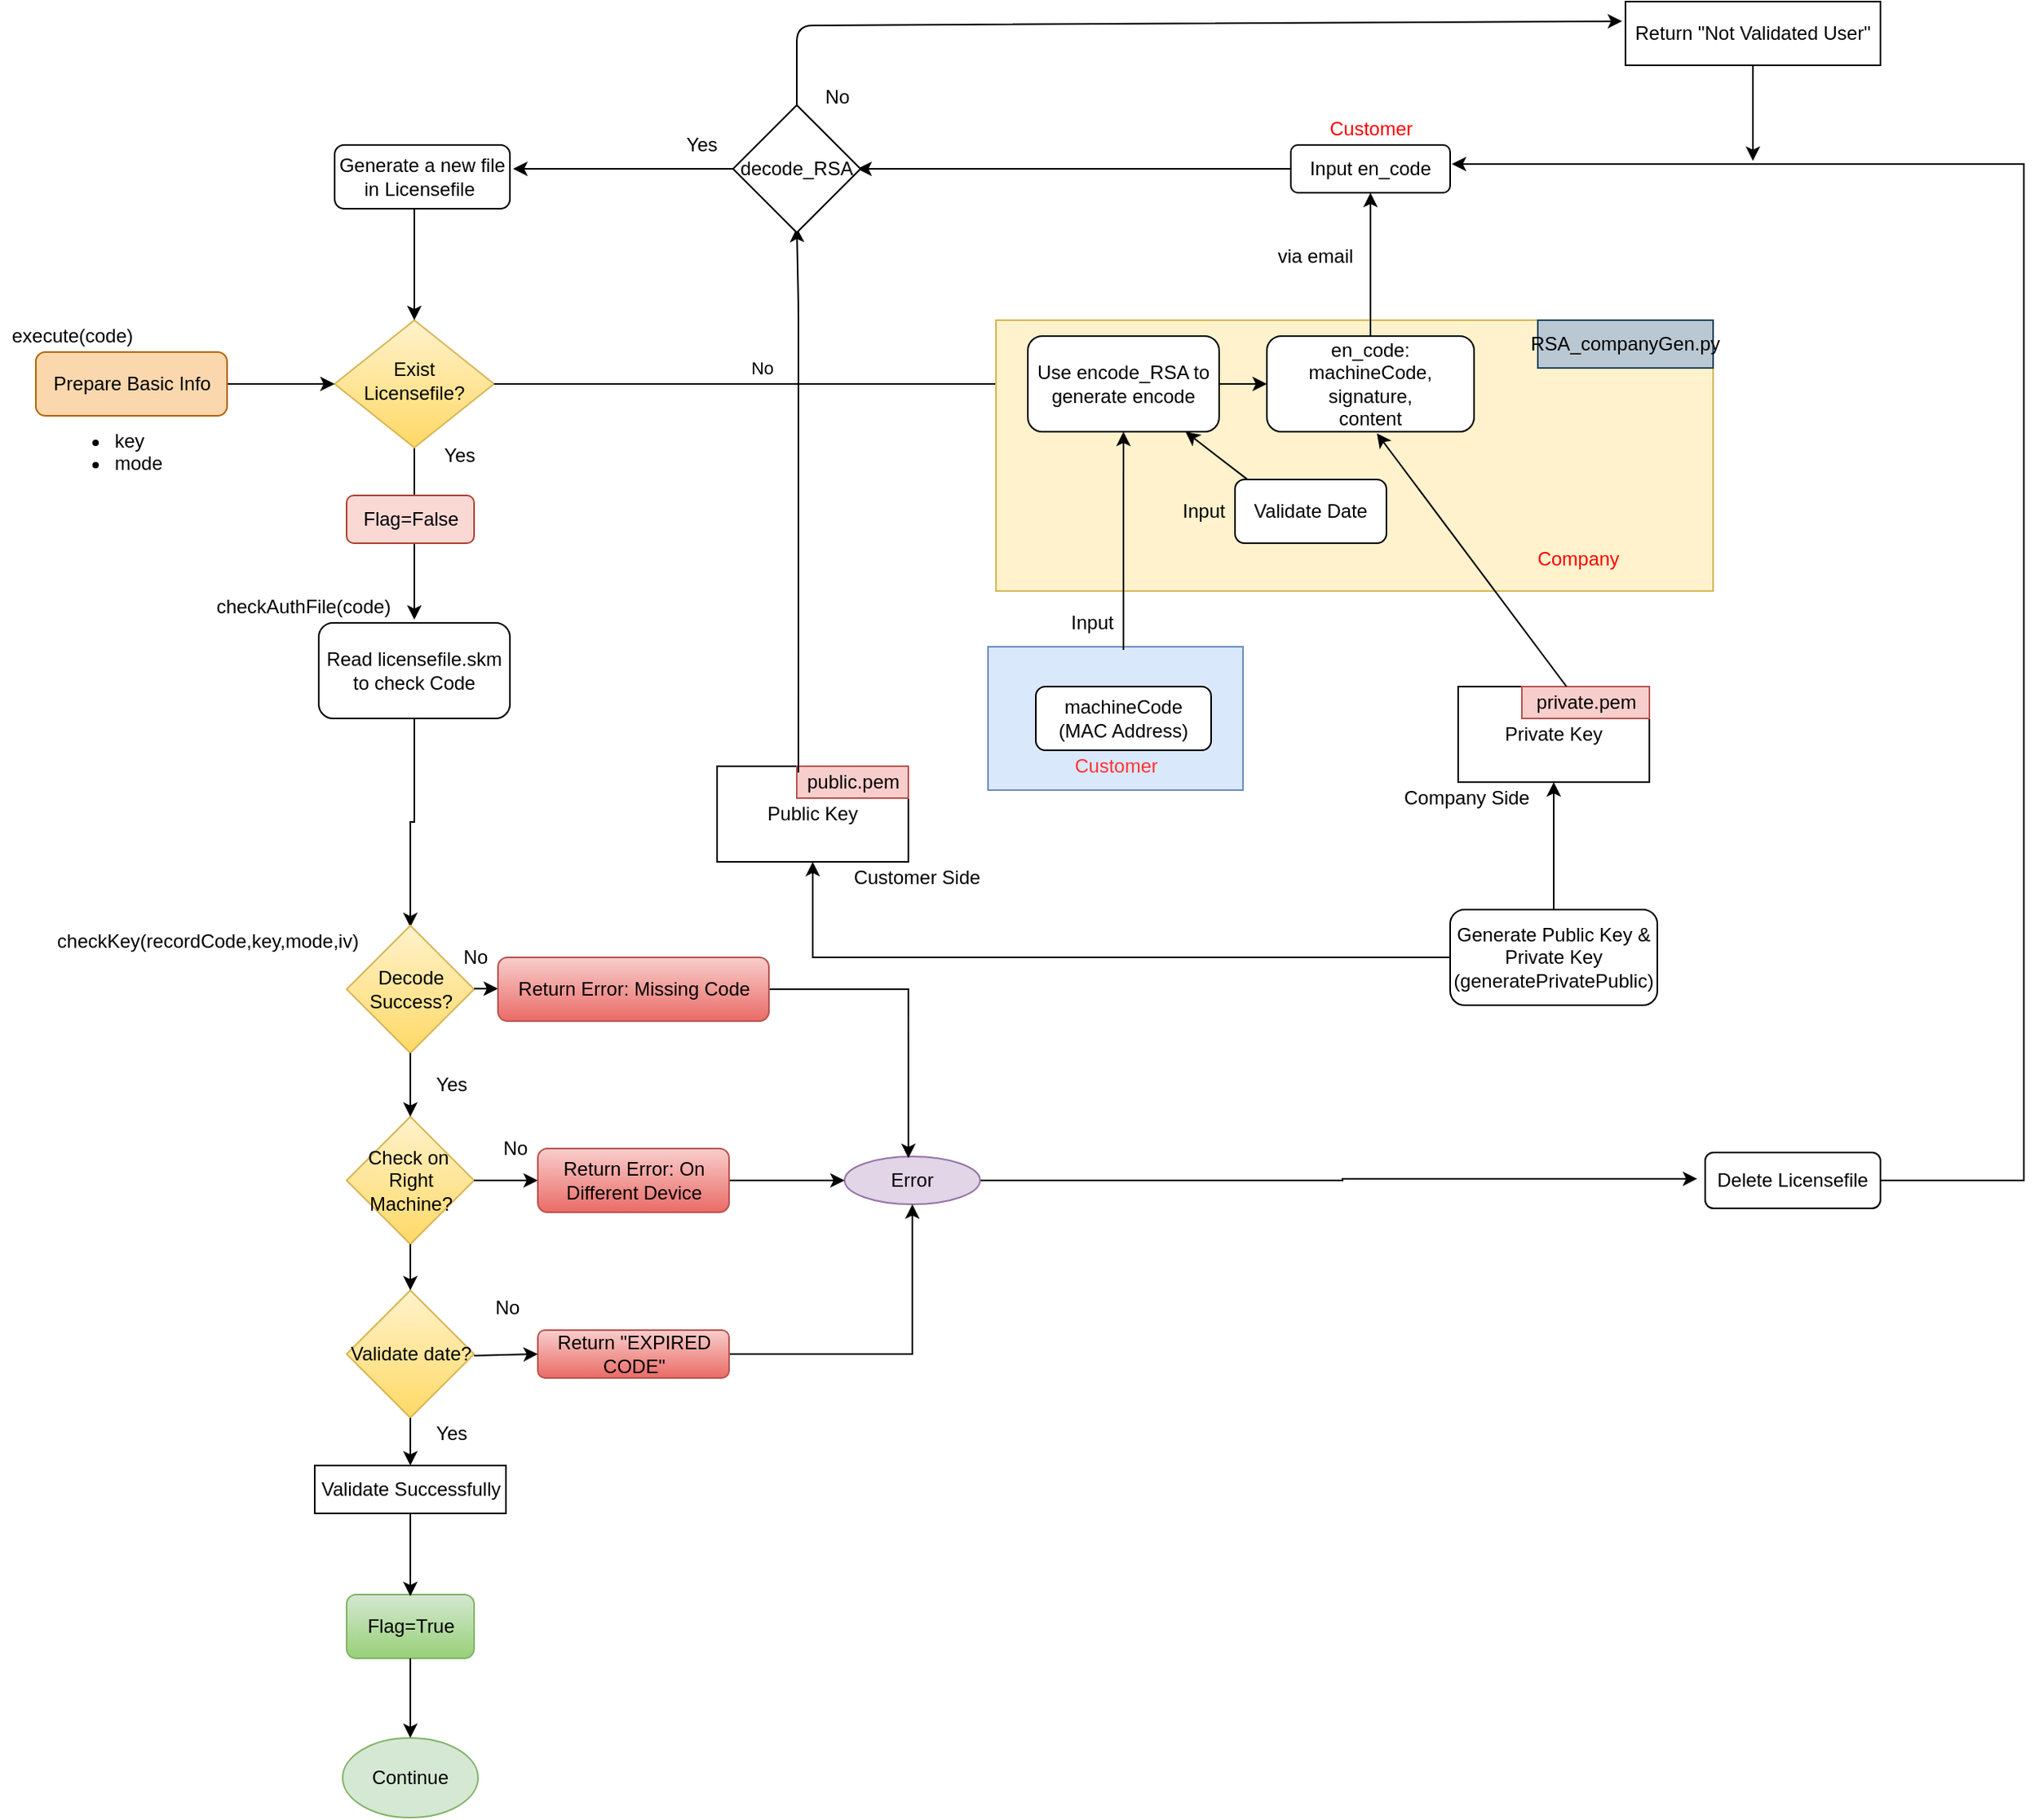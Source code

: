 <mxfile version="14.5.10" type="github">
  <diagram id="C5RBs43oDa-KdzZeNtuy" name="Page-1">
    <mxGraphModel dx="1937" dy="2451" grid="1" gridSize="10" guides="1" tooltips="1" connect="0" arrows="1" fold="1" page="1" pageScale="1" pageWidth="827" pageHeight="1169" math="0" shadow="0">
      <root>
        <mxCell id="WIyWlLk6GJQsqaUBKTNV-0" />
        <mxCell id="WIyWlLk6GJQsqaUBKTNV-1" parent="WIyWlLk6GJQsqaUBKTNV-0" />
        <mxCell id="STw9jKMT_5khMZ_rL5fU-28" style="edgeStyle=orthogonalEdgeStyle;rounded=0;orthogonalLoop=1;jettySize=auto;html=1;fontColor=#000000;entryX=0.5;entryY=-0.033;entryDx=0;entryDy=0;entryPerimeter=0;" parent="WIyWlLk6GJQsqaUBKTNV-1" source="WIyWlLk6GJQsqaUBKTNV-6" target="jjlgMuqm8_raB_bd8EMO-87" edge="1">
          <mxGeometry relative="1" as="geometry">
            <mxPoint x="220" y="390" as="targetPoint" />
          </mxGeometry>
        </mxCell>
        <mxCell id="WIyWlLk6GJQsqaUBKTNV-6" value="Exist Licensefile?" style="rhombus;whiteSpace=wrap;html=1;shadow=0;fontFamily=Helvetica;fontSize=12;align=center;strokeWidth=1;spacing=6;spacingTop=-4;gradientColor=#ffd966;fillColor=#fff2cc;strokeColor=#d6b656;" parent="WIyWlLk6GJQsqaUBKTNV-1" vertex="1">
          <mxGeometry x="170" y="60" width="100" height="80" as="geometry" />
        </mxCell>
        <mxCell id="STw9jKMT_5khMZ_rL5fU-60" value="" style="edgeStyle=orthogonalEdgeStyle;rounded=0;orthogonalLoop=1;jettySize=auto;html=1;fontColor=#000000;" parent="WIyWlLk6GJQsqaUBKTNV-1" source="jjlgMuqm8_raB_bd8EMO-1" target="WIyWlLk6GJQsqaUBKTNV-6" edge="1">
          <mxGeometry relative="1" as="geometry" />
        </mxCell>
        <mxCell id="jjlgMuqm8_raB_bd8EMO-1" value="Prepare Basic Info" style="rounded=1;whiteSpace=wrap;html=1;fillColor=#fad7ac;strokeColor=#b46504;" parent="WIyWlLk6GJQsqaUBKTNV-1" vertex="1">
          <mxGeometry x="-17.5" y="80" width="120" height="40" as="geometry" />
        </mxCell>
        <mxCell id="jjlgMuqm8_raB_bd8EMO-12" style="edgeStyle=orthogonalEdgeStyle;rounded=0;orthogonalLoop=1;jettySize=auto;html=1;" parent="WIyWlLk6GJQsqaUBKTNV-1" source="jjlgMuqm8_raB_bd8EMO-5" target="WIyWlLk6GJQsqaUBKTNV-6" edge="1">
          <mxGeometry relative="1" as="geometry">
            <Array as="points">
              <mxPoint x="220" y="30" />
            </Array>
          </mxGeometry>
        </mxCell>
        <mxCell id="jjlgMuqm8_raB_bd8EMO-8" value="&lt;div&gt;&lt;br&gt;&lt;/div&gt;&lt;ul&gt;&lt;li&gt;key&lt;/li&gt;&lt;li&gt;mode&lt;/li&gt;&lt;/ul&gt;" style="text;strokeColor=none;fillColor=none;html=1;whiteSpace=wrap;verticalAlign=middle;overflow=hidden;" parent="WIyWlLk6GJQsqaUBKTNV-1" vertex="1">
          <mxGeometry x="-10" y="100" width="102.5" height="70" as="geometry" />
        </mxCell>
        <mxCell id="jjlgMuqm8_raB_bd8EMO-67" style="edgeStyle=orthogonalEdgeStyle;rounded=0;orthogonalLoop=1;jettySize=auto;html=1;exitX=0.5;exitY=1;exitDx=0;exitDy=0;" parent="WIyWlLk6GJQsqaUBKTNV-1" source="jjlgMuqm8_raB_bd8EMO-1" target="jjlgMuqm8_raB_bd8EMO-1" edge="1">
          <mxGeometry relative="1" as="geometry" />
        </mxCell>
        <mxCell id="jjlgMuqm8_raB_bd8EMO-86" value="checkAuthFile(code)" style="text;html=1;align=center;verticalAlign=middle;resizable=0;points=[];autosize=1;" parent="WIyWlLk6GJQsqaUBKTNV-1" vertex="1">
          <mxGeometry x="90" y="230" width="120" height="20" as="geometry" />
        </mxCell>
        <mxCell id="STw9jKMT_5khMZ_rL5fU-31" style="edgeStyle=orthogonalEdgeStyle;rounded=0;orthogonalLoop=1;jettySize=auto;html=1;fontColor=#000000;entryX=0.5;entryY=0.013;entryDx=0;entryDy=0;entryPerimeter=0;" parent="WIyWlLk6GJQsqaUBKTNV-1" source="jjlgMuqm8_raB_bd8EMO-87" target="jjlgMuqm8_raB_bd8EMO-42" edge="1">
          <mxGeometry relative="1" as="geometry">
            <mxPoint x="220" y="630" as="targetPoint" />
          </mxGeometry>
        </mxCell>
        <mxCell id="jjlgMuqm8_raB_bd8EMO-87" value="Read licensefile.skm to check Code" style="rounded=1;whiteSpace=wrap;html=1;" parent="WIyWlLk6GJQsqaUBKTNV-1" vertex="1">
          <mxGeometry x="160" y="250" width="120" height="60" as="geometry" />
        </mxCell>
        <mxCell id="jjlgMuqm8_raB_bd8EMO-5" value="Generate a new file in Licensefile&amp;nbsp;" style="rounded=1;whiteSpace=wrap;html=1;" parent="WIyWlLk6GJQsqaUBKTNV-1" vertex="1">
          <mxGeometry x="170" y="-50" width="110" height="40" as="geometry" />
        </mxCell>
        <mxCell id="STw9jKMT_5khMZ_rL5fU-40" value="Flag=False" style="rounded=1;whiteSpace=wrap;html=1;fillColor=#fad9d5;strokeColor=#ae4132;" parent="WIyWlLk6GJQsqaUBKTNV-1" vertex="1">
          <mxGeometry x="177.5" y="170" width="80" height="30" as="geometry" />
        </mxCell>
        <mxCell id="STw9jKMT_5khMZ_rL5fU-41" value="Yes" style="text;html=1;align=center;verticalAlign=middle;resizable=0;points=[];autosize=1;fontColor=#000000;" parent="WIyWlLk6GJQsqaUBKTNV-1" vertex="1">
          <mxGeometry x="227.5" y="135" width="40" height="20" as="geometry" />
        </mxCell>
        <mxCell id="jjlgMuqm8_raB_bd8EMO-42" value="Decode&lt;br&gt;Success?" style="rhombus;whiteSpace=wrap;html=1;gradientColor=#ffd966;fillColor=#fff2cc;strokeColor=#d6b656;" parent="WIyWlLk6GJQsqaUBKTNV-1" vertex="1">
          <mxGeometry x="177.5" y="440" width="80" height="80" as="geometry" />
        </mxCell>
        <mxCell id="jjlgMuqm8_raB_bd8EMO-43" value="Validate date?" style="rhombus;whiteSpace=wrap;html=1;gradientColor=#ffd966;fillColor=#fff2cc;strokeColor=#d6b656;" parent="WIyWlLk6GJQsqaUBKTNV-1" vertex="1">
          <mxGeometry x="177.5" y="669" width="80" height="80" as="geometry" />
        </mxCell>
        <mxCell id="jjlgMuqm8_raB_bd8EMO-46" value="Validate Successfully" style="whiteSpace=wrap;html=1;" parent="WIyWlLk6GJQsqaUBKTNV-1" vertex="1">
          <mxGeometry x="157.5" y="779" width="120" height="30" as="geometry" />
        </mxCell>
        <mxCell id="jjlgMuqm8_raB_bd8EMO-50" value="Yes" style="text;html=1;align=center;verticalAlign=middle;resizable=0;points=[];autosize=1;" parent="WIyWlLk6GJQsqaUBKTNV-1" vertex="1">
          <mxGeometry x="222.5" y="530" width="40" height="20" as="geometry" />
        </mxCell>
        <mxCell id="jjlgMuqm8_raB_bd8EMO-52" value="Yes" style="text;html=1;align=center;verticalAlign=middle;resizable=0;points=[];autosize=1;" parent="WIyWlLk6GJQsqaUBKTNV-1" vertex="1">
          <mxGeometry x="222.5" y="749" width="40" height="20" as="geometry" />
        </mxCell>
        <mxCell id="STw9jKMT_5khMZ_rL5fU-67" style="edgeStyle=orthogonalEdgeStyle;rounded=0;orthogonalLoop=1;jettySize=auto;html=1;entryX=-0.045;entryY=0.471;entryDx=0;entryDy=0;entryPerimeter=0;fontColor=#000000;" parent="WIyWlLk6GJQsqaUBKTNV-1" source="jjlgMuqm8_raB_bd8EMO-53" target="STw9jKMT_5khMZ_rL5fU-65" edge="1">
          <mxGeometry relative="1" as="geometry" />
        </mxCell>
        <mxCell id="jjlgMuqm8_raB_bd8EMO-53" value="Error" style="ellipse;whiteSpace=wrap;html=1;fillColor=#e1d5e7;strokeColor=#9673a6;" parent="WIyWlLk6GJQsqaUBKTNV-1" vertex="1">
          <mxGeometry x="490" y="585" width="85" height="30" as="geometry" />
        </mxCell>
        <mxCell id="jjlgMuqm8_raB_bd8EMO-62" value="No" style="text;html=1;align=center;verticalAlign=middle;resizable=0;points=[];autosize=1;" parent="WIyWlLk6GJQsqaUBKTNV-1" vertex="1">
          <mxGeometry x="242.5" y="450" width="30" height="20" as="geometry" />
        </mxCell>
        <mxCell id="jjlgMuqm8_raB_bd8EMO-73" value="Check on&amp;nbsp; Right Machine?" style="rhombus;whiteSpace=wrap;html=1;gradientColor=#ffd966;fillColor=#fff2cc;strokeColor=#d6b656;" parent="WIyWlLk6GJQsqaUBKTNV-1" vertex="1">
          <mxGeometry x="177.5" y="560" width="80" height="80" as="geometry" />
        </mxCell>
        <mxCell id="jjlgMuqm8_raB_bd8EMO-75" value="" style="endArrow=classic;html=1;exitX=1;exitY=0.5;exitDx=0;exitDy=0;" parent="WIyWlLk6GJQsqaUBKTNV-1" source="jjlgMuqm8_raB_bd8EMO-73" edge="1">
          <mxGeometry x="-10" y="440" width="50" height="50" as="geometry">
            <mxPoint x="263.5" y="600" as="sourcePoint" />
            <mxPoint x="297.5" y="600" as="targetPoint" />
          </mxGeometry>
        </mxCell>
        <mxCell id="jjlgMuqm8_raB_bd8EMO-76" value="No" style="text;html=1;align=center;verticalAlign=middle;resizable=0;points=[];autosize=1;" parent="WIyWlLk6GJQsqaUBKTNV-1" vertex="1">
          <mxGeometry x="267.5" y="570" width="30" height="20" as="geometry" />
        </mxCell>
        <mxCell id="STw9jKMT_5khMZ_rL5fU-55" value="" style="edgeStyle=orthogonalEdgeStyle;rounded=0;orthogonalLoop=1;jettySize=auto;html=1;fontColor=#000000;" parent="WIyWlLk6GJQsqaUBKTNV-1" source="jjlgMuqm8_raB_bd8EMO-83" target="jjlgMuqm8_raB_bd8EMO-53" edge="1">
          <mxGeometry relative="1" as="geometry" />
        </mxCell>
        <mxCell id="jjlgMuqm8_raB_bd8EMO-83" value="Return Error: On Different Device" style="rounded=1;whiteSpace=wrap;html=1;gradientColor=#ea6b66;fillColor=#f8cecc;strokeColor=#b85450;" parent="WIyWlLk6GJQsqaUBKTNV-1" vertex="1">
          <mxGeometry x="297.5" y="580" width="120" height="40" as="geometry" />
        </mxCell>
        <mxCell id="jjlgMuqm8_raB_bd8EMO-92" value="checkKey(recordCode,key,mode,iv)" style="text;html=1;align=center;verticalAlign=middle;resizable=0;points=[];autosize=1;" parent="WIyWlLk6GJQsqaUBKTNV-1" vertex="1">
          <mxGeometry x="-10" y="440" width="200" height="20" as="geometry" />
        </mxCell>
        <mxCell id="STw9jKMT_5khMZ_rL5fU-53" style="edgeStyle=orthogonalEdgeStyle;rounded=0;orthogonalLoop=1;jettySize=auto;html=1;fontColor=#000000;" parent="WIyWlLk6GJQsqaUBKTNV-1" source="jjlgMuqm8_raB_bd8EMO-95" target="jjlgMuqm8_raB_bd8EMO-53" edge="1">
          <mxGeometry relative="1" as="geometry" />
        </mxCell>
        <mxCell id="jjlgMuqm8_raB_bd8EMO-95" value="Return &quot;EXPIRED CODE&quot;" style="rounded=1;whiteSpace=wrap;html=1;gradientColor=#ea6b66;fillColor=#f8cecc;strokeColor=#b85450;" parent="WIyWlLk6GJQsqaUBKTNV-1" vertex="1">
          <mxGeometry x="297.5" y="694" width="120" height="30" as="geometry" />
        </mxCell>
        <mxCell id="jjlgMuqm8_raB_bd8EMO-96" value="" style="endArrow=classic;html=1;entryX=0.5;entryY=0;entryDx=0;entryDy=0;" parent="WIyWlLk6GJQsqaUBKTNV-1" target="jjlgMuqm8_raB_bd8EMO-46" edge="1">
          <mxGeometry x="-10" y="440" width="50" height="50" as="geometry">
            <mxPoint x="217.5" y="749" as="sourcePoint" />
            <mxPoint x="267.5" y="699" as="targetPoint" />
          </mxGeometry>
        </mxCell>
        <mxCell id="jjlgMuqm8_raB_bd8EMO-97" value="" style="endArrow=classic;html=1;entryX=0;entryY=0.5;entryDx=0;entryDy=0;" parent="WIyWlLk6GJQsqaUBKTNV-1" target="jjlgMuqm8_raB_bd8EMO-95" edge="1">
          <mxGeometry x="-10" y="440" width="50" height="50" as="geometry">
            <mxPoint x="257.5" y="710" as="sourcePoint" />
            <mxPoint x="307.5" y="660" as="targetPoint" />
          </mxGeometry>
        </mxCell>
        <mxCell id="jjlgMuqm8_raB_bd8EMO-98" value="" style="endArrow=classic;html=1;entryX=0.5;entryY=0;entryDx=0;entryDy=0;" parent="WIyWlLk6GJQsqaUBKTNV-1" target="jjlgMuqm8_raB_bd8EMO-73" edge="1">
          <mxGeometry x="-10" y="440" width="50" height="50" as="geometry">
            <mxPoint x="217.5" y="520" as="sourcePoint" />
            <mxPoint x="267.5" y="470" as="targetPoint" />
          </mxGeometry>
        </mxCell>
        <mxCell id="jjlgMuqm8_raB_bd8EMO-99" value="" style="endArrow=classic;html=1;entryX=0.5;entryY=0;entryDx=0;entryDy=0;" parent="WIyWlLk6GJQsqaUBKTNV-1" target="jjlgMuqm8_raB_bd8EMO-43" edge="1">
          <mxGeometry x="-10" y="440" width="50" height="50" as="geometry">
            <mxPoint x="217.5" y="640" as="sourcePoint" />
            <mxPoint x="267.5" y="590" as="targetPoint" />
          </mxGeometry>
        </mxCell>
        <mxCell id="STw9jKMT_5khMZ_rL5fU-34" value="" style="endArrow=classic;html=1;" parent="WIyWlLk6GJQsqaUBKTNV-1" target="STw9jKMT_5khMZ_rL5fU-33" edge="1">
          <mxGeometry x="-10" y="440" width="50" height="50" as="geometry">
            <mxPoint x="257.5" y="479.58" as="sourcePoint" />
            <mxPoint x="477.5" y="480" as="targetPoint" />
            <Array as="points" />
          </mxGeometry>
        </mxCell>
        <mxCell id="STw9jKMT_5khMZ_rL5fU-56" style="edgeStyle=orthogonalEdgeStyle;rounded=0;orthogonalLoop=1;jettySize=auto;html=1;fontColor=#000000;entryX=0.471;entryY=0.033;entryDx=0;entryDy=0;entryPerimeter=0;" parent="WIyWlLk6GJQsqaUBKTNV-1" source="STw9jKMT_5khMZ_rL5fU-33" target="jjlgMuqm8_raB_bd8EMO-53" edge="1">
          <mxGeometry relative="1" as="geometry">
            <mxPoint x="530" y="580" as="targetPoint" />
          </mxGeometry>
        </mxCell>
        <mxCell id="STw9jKMT_5khMZ_rL5fU-33" value="Return Error: Missing Code" style="rounded=1;whiteSpace=wrap;html=1;gradientColor=#ea6b66;fillColor=#f8cecc;strokeColor=#b85450;" parent="WIyWlLk6GJQsqaUBKTNV-1" vertex="1">
          <mxGeometry x="272.5" y="460" width="170" height="40" as="geometry" />
        </mxCell>
        <mxCell id="STw9jKMT_5khMZ_rL5fU-35" value="Flag=True" style="rounded=1;whiteSpace=wrap;html=1;fillColor=#d5e8d4;strokeColor=#82b366;gradientColor=#97d077;" parent="WIyWlLk6GJQsqaUBKTNV-1" vertex="1">
          <mxGeometry x="177.5" y="860" width="80" height="40" as="geometry" />
        </mxCell>
        <mxCell id="STw9jKMT_5khMZ_rL5fU-36" style="edgeStyle=orthogonalEdgeStyle;rounded=0;orthogonalLoop=1;jettySize=auto;html=1;entryX=0.5;entryY=0.025;entryDx=0;entryDy=0;entryPerimeter=0;fontColor=#000000;" parent="WIyWlLk6GJQsqaUBKTNV-1" source="jjlgMuqm8_raB_bd8EMO-46" target="STw9jKMT_5khMZ_rL5fU-35" edge="1">
          <mxGeometry x="-10" y="440" as="geometry" />
        </mxCell>
        <mxCell id="STw9jKMT_5khMZ_rL5fU-37" value="Continue" style="ellipse;whiteSpace=wrap;html=1;fillColor=#d5e8d4;strokeColor=#82b366;" parent="WIyWlLk6GJQsqaUBKTNV-1" vertex="1">
          <mxGeometry x="175" y="950" width="85" height="50" as="geometry" />
        </mxCell>
        <mxCell id="STw9jKMT_5khMZ_rL5fU-38" value="" style="edgeStyle=orthogonalEdgeStyle;rounded=0;orthogonalLoop=1;jettySize=auto;html=1;fontColor=#000000;" parent="WIyWlLk6GJQsqaUBKTNV-1" source="STw9jKMT_5khMZ_rL5fU-35" target="STw9jKMT_5khMZ_rL5fU-37" edge="1">
          <mxGeometry x="-10" y="440" as="geometry" />
        </mxCell>
        <mxCell id="STw9jKMT_5khMZ_rL5fU-46" value="No" style="text;html=1;align=center;verticalAlign=middle;resizable=0;points=[];autosize=1;fontColor=#000000;" parent="WIyWlLk6GJQsqaUBKTNV-1" vertex="1">
          <mxGeometry x="262.5" y="670" width="30" height="20" as="geometry" />
        </mxCell>
        <mxCell id="WIyWlLk6GJQsqaUBKTNV-5" value="No" style="edgeStyle=orthogonalEdgeStyle;rounded=0;html=1;jettySize=auto;orthogonalLoop=1;fontSize=11;endArrow=block;endFill=0;endSize=8;strokeWidth=1;shadow=0;labelBackgroundColor=none;entryX=0;entryY=0.5;entryDx=0;entryDy=0;" parent="WIyWlLk6GJQsqaUBKTNV-1" source="WIyWlLk6GJQsqaUBKTNV-6" target="jjlgMuqm8_raB_bd8EMO-65" edge="1">
          <mxGeometry y="10" relative="1" as="geometry">
            <mxPoint as="offset" />
          </mxGeometry>
        </mxCell>
        <mxCell id="STw9jKMT_5khMZ_rL5fU-61" value="execute(code)" style="text;html=1;align=center;verticalAlign=middle;resizable=0;points=[];autosize=1;fontColor=#000000;" parent="WIyWlLk6GJQsqaUBKTNV-1" vertex="1">
          <mxGeometry x="-40" y="60" width="90" height="20" as="geometry" />
        </mxCell>
        <mxCell id="STw9jKMT_5khMZ_rL5fU-70" style="edgeStyle=orthogonalEdgeStyle;rounded=0;orthogonalLoop=1;jettySize=auto;html=1;fontColor=#000000;entryX=1.01;entryY=0.4;entryDx=0;entryDy=0;entryPerimeter=0;" parent="WIyWlLk6GJQsqaUBKTNV-1" source="STw9jKMT_5khMZ_rL5fU-65" target="STw9jKMT_5khMZ_rL5fU-24" edge="1">
          <mxGeometry relative="1" as="geometry">
            <mxPoint x="1180" y="-40" as="targetPoint" />
            <Array as="points">
              <mxPoint x="1230" y="600" />
              <mxPoint x="1230" y="-38" />
            </Array>
          </mxGeometry>
        </mxCell>
        <mxCell id="STw9jKMT_5khMZ_rL5fU-65" value="Delete Licensefile" style="rounded=1;whiteSpace=wrap;html=1;fontColor=#000000;" parent="WIyWlLk6GJQsqaUBKTNV-1" vertex="1">
          <mxGeometry x="1030" y="582.5" width="110" height="35" as="geometry" />
        </mxCell>
        <mxCell id="ERBjBlVbAM5QougyJqBy-4" value="" style="edgeStyle=orthogonalEdgeStyle;rounded=0;orthogonalLoop=1;jettySize=auto;html=1;" edge="1" parent="WIyWlLk6GJQsqaUBKTNV-1" source="ERBjBlVbAM5QougyJqBy-0" target="ERBjBlVbAM5QougyJqBy-2">
          <mxGeometry relative="1" as="geometry" />
        </mxCell>
        <mxCell id="ERBjBlVbAM5QougyJqBy-5" value="" style="edgeStyle=orthogonalEdgeStyle;rounded=0;orthogonalLoop=1;jettySize=auto;html=1;" edge="1" parent="WIyWlLk6GJQsqaUBKTNV-1" source="ERBjBlVbAM5QougyJqBy-0" target="ERBjBlVbAM5QougyJqBy-3">
          <mxGeometry relative="1" as="geometry" />
        </mxCell>
        <mxCell id="ERBjBlVbAM5QougyJqBy-0" value="Generate Public Key &amp;amp; Private Key&lt;br&gt;(generatePrivatePublic)" style="rounded=1;whiteSpace=wrap;html=1;" vertex="1" parent="WIyWlLk6GJQsqaUBKTNV-1">
          <mxGeometry x="870" y="430" width="130" height="60" as="geometry" />
        </mxCell>
        <mxCell id="ERBjBlVbAM5QougyJqBy-19" style="edgeStyle=orthogonalEdgeStyle;rounded=0;orthogonalLoop=1;jettySize=auto;html=1;entryX=0.975;entryY=0.5;entryDx=0;entryDy=0;entryPerimeter=0;" edge="1" parent="WIyWlLk6GJQsqaUBKTNV-1" source="STw9jKMT_5khMZ_rL5fU-24" target="ERBjBlVbAM5QougyJqBy-18">
          <mxGeometry relative="1" as="geometry" />
        </mxCell>
        <mxCell id="STw9jKMT_5khMZ_rL5fU-24" value="Input en_code" style="rounded=1;whiteSpace=wrap;html=1;fontColor=#000000;" parent="WIyWlLk6GJQsqaUBKTNV-1" vertex="1">
          <mxGeometry x="770" y="-50" width="100" height="30" as="geometry" />
        </mxCell>
        <mxCell id="STw9jKMT_5khMZ_rL5fU-5" value="" style="whiteSpace=wrap;html=1;fillColor=#fff2cc;strokeColor=#d6b656;" parent="WIyWlLk6GJQsqaUBKTNV-1" vertex="1">
          <mxGeometry x="585" y="60" width="450" height="170" as="geometry" />
        </mxCell>
        <mxCell id="STw9jKMT_5khMZ_rL5fU-7" value="" style="rounded=0;whiteSpace=wrap;html=1;fillColor=#dae8fc;strokeColor=#6c8ebf;" parent="WIyWlLk6GJQsqaUBKTNV-1" vertex="1">
          <mxGeometry x="580" y="265" width="160" height="90" as="geometry" />
        </mxCell>
        <mxCell id="STw9jKMT_5khMZ_rL5fU-25" value="" style="edgeStyle=orthogonalEdgeStyle;rounded=0;orthogonalLoop=1;jettySize=auto;html=1;fontColor=#000000;" parent="WIyWlLk6GJQsqaUBKTNV-1" source="jjlgMuqm8_raB_bd8EMO-9" target="STw9jKMT_5khMZ_rL5fU-24" edge="1">
          <mxGeometry x="580" y="-70" as="geometry" />
        </mxCell>
        <mxCell id="jjlgMuqm8_raB_bd8EMO-9" value="en_code:&lt;br&gt;machineCode,&lt;br&gt;signature,&lt;br&gt;content" style="whiteSpace=wrap;html=1;rounded=1;shadow=0;strokeWidth=1;glass=0;" parent="WIyWlLk6GJQsqaUBKTNV-1" vertex="1">
          <mxGeometry x="755" y="70" width="130" height="60" as="geometry" />
        </mxCell>
        <mxCell id="jjlgMuqm8_raB_bd8EMO-65" value="Use encode_RSA to generate encode" style="rounded=1;whiteSpace=wrap;html=1;" parent="WIyWlLk6GJQsqaUBKTNV-1" vertex="1">
          <mxGeometry x="605" y="70" width="120" height="60" as="geometry" />
        </mxCell>
        <mxCell id="jjlgMuqm8_raB_bd8EMO-10" value="" style="edgeStyle=orthogonalEdgeStyle;rounded=0;orthogonalLoop=1;jettySize=auto;html=1;exitX=1;exitY=0.5;exitDx=0;exitDy=0;" parent="WIyWlLk6GJQsqaUBKTNV-1" source="jjlgMuqm8_raB_bd8EMO-65" target="jjlgMuqm8_raB_bd8EMO-9" edge="1">
          <mxGeometry x="580" as="geometry">
            <mxPoint x="805" y="180" as="sourcePoint" />
          </mxGeometry>
        </mxCell>
        <mxCell id="STw9jKMT_5khMZ_rL5fU-0" value="machineCode&lt;br&gt;(MAC Address)" style="rounded=1;whiteSpace=wrap;html=1;" parent="WIyWlLk6GJQsqaUBKTNV-1" vertex="1">
          <mxGeometry x="610" y="290" width="110" height="40" as="geometry" />
        </mxCell>
        <mxCell id="STw9jKMT_5khMZ_rL5fU-1" value="Customer" style="text;html=1;align=center;verticalAlign=middle;resizable=0;points=[];autosize=1;fontColor=#FF3333;" parent="WIyWlLk6GJQsqaUBKTNV-1" vertex="1">
          <mxGeometry x="625" y="330" width="70" height="20" as="geometry" />
        </mxCell>
        <mxCell id="STw9jKMT_5khMZ_rL5fU-2" value="" style="endArrow=classic;html=1;exitX=0.531;exitY=0.022;exitDx=0;exitDy=0;exitPerimeter=0;" parent="WIyWlLk6GJQsqaUBKTNV-1" source="STw9jKMT_5khMZ_rL5fU-7" target="jjlgMuqm8_raB_bd8EMO-65" edge="1">
          <mxGeometry x="580" width="50" height="50" as="geometry">
            <mxPoint x="665" y="260" as="sourcePoint" />
            <mxPoint x="775" y="220" as="targetPoint" />
          </mxGeometry>
        </mxCell>
        <mxCell id="STw9jKMT_5khMZ_rL5fU-6" value="Company" style="text;html=1;align=center;verticalAlign=middle;resizable=0;points=[];autosize=1;fontColor=#FF0000;" parent="WIyWlLk6GJQsqaUBKTNV-1" vertex="1">
          <mxGeometry x="915" y="200" width="70" height="20" as="geometry" />
        </mxCell>
        <mxCell id="STw9jKMT_5khMZ_rL5fU-8" value="" style="endArrow=classic;html=1;fontColor=#FF3333;startArrow=none;exitX=0.1;exitY=0.033;exitDx=0;exitDy=0;exitPerimeter=0;" parent="WIyWlLk6GJQsqaUBKTNV-1" target="jjlgMuqm8_raB_bd8EMO-65" edge="1" source="STw9jKMT_5khMZ_rL5fU-9">
          <mxGeometry x="580" width="50" height="50" as="geometry">
            <mxPoint x="795" y="190" as="sourcePoint" />
            <mxPoint x="725" y="150" as="targetPoint" />
          </mxGeometry>
        </mxCell>
        <mxCell id="STw9jKMT_5khMZ_rL5fU-12" value="RSA_companyGen.py" style="rounded=0;whiteSpace=wrap;html=1;fillColor=#bac8d3;strokeColor=#23445d;" parent="WIyWlLk6GJQsqaUBKTNV-1" vertex="1">
          <mxGeometry x="925" y="60" width="110" height="30" as="geometry" />
        </mxCell>
        <mxCell id="STw9jKMT_5khMZ_rL5fU-26" value="&lt;font color=&quot;#ff0000&quot;&gt;Customer&lt;/font&gt;" style="text;html=1;align=center;verticalAlign=middle;resizable=0;points=[];autosize=1;fontColor=#000000;" parent="WIyWlLk6GJQsqaUBKTNV-1" vertex="1">
          <mxGeometry x="785" y="-70" width="70" height="20" as="geometry" />
        </mxCell>
        <mxCell id="STw9jKMT_5khMZ_rL5fU-62" value="via email" style="text;html=1;align=center;verticalAlign=middle;resizable=0;points=[];autosize=1;fontColor=#000000;" parent="WIyWlLk6GJQsqaUBKTNV-1" vertex="1">
          <mxGeometry x="755" y="10" width="60" height="20" as="geometry" />
        </mxCell>
        <mxCell id="STw9jKMT_5khMZ_rL5fU-63" value="Input" style="text;html=1;align=center;verticalAlign=middle;resizable=0;points=[];autosize=1;fontColor=#000000;" parent="WIyWlLk6GJQsqaUBKTNV-1" vertex="1">
          <mxGeometry x="625" y="240" width="40" height="20" as="geometry" />
        </mxCell>
        <mxCell id="STw9jKMT_5khMZ_rL5fU-64" value="Input" style="text;html=1;align=center;verticalAlign=middle;resizable=0;points=[];autosize=1;fontColor=#000000;" parent="WIyWlLk6GJQsqaUBKTNV-1" vertex="1">
          <mxGeometry x="695" y="170" width="40" height="20" as="geometry" />
        </mxCell>
        <mxCell id="ERBjBlVbAM5QougyJqBy-2" value="Public Key" style="rounded=0;whiteSpace=wrap;html=1;" vertex="1" parent="WIyWlLk6GJQsqaUBKTNV-1">
          <mxGeometry x="410" y="340" width="120" height="60" as="geometry" />
        </mxCell>
        <mxCell id="ERBjBlVbAM5QougyJqBy-7" value="" style="group" vertex="1" connectable="0" parent="WIyWlLk6GJQsqaUBKTNV-1">
          <mxGeometry x="875" y="290" width="120" height="60" as="geometry" />
        </mxCell>
        <mxCell id="ERBjBlVbAM5QougyJqBy-3" value="Private Key" style="rounded=0;whiteSpace=wrap;html=1;" vertex="1" parent="ERBjBlVbAM5QougyJqBy-7">
          <mxGeometry width="120" height="60" as="geometry" />
        </mxCell>
        <mxCell id="ERBjBlVbAM5QougyJqBy-6" value="private.pem" style="text;html=1;align=center;verticalAlign=middle;resizable=0;points=[];autosize=1;strokeColor=#b85450;fillColor=#f8cecc;" vertex="1" parent="ERBjBlVbAM5QougyJqBy-7">
          <mxGeometry x="40" width="80" height="20" as="geometry" />
        </mxCell>
        <mxCell id="ERBjBlVbAM5QougyJqBy-8" value="public.pem" style="text;html=1;align=center;verticalAlign=middle;resizable=0;points=[];autosize=1;strokeColor=#b85450;fillColor=#f8cecc;" vertex="1" parent="WIyWlLk6GJQsqaUBKTNV-1">
          <mxGeometry x="460" y="340" width="70" height="20" as="geometry" />
        </mxCell>
        <mxCell id="ERBjBlVbAM5QougyJqBy-9" value="" style="endArrow=classic;html=1;exitX=0.35;exitY=0;exitDx=0;exitDy=0;exitPerimeter=0;entryX=0.531;entryY=1.017;entryDx=0;entryDy=0;entryPerimeter=0;" edge="1" parent="WIyWlLk6GJQsqaUBKTNV-1" source="ERBjBlVbAM5QougyJqBy-6" target="jjlgMuqm8_raB_bd8EMO-9">
          <mxGeometry width="50" height="50" relative="1" as="geometry">
            <mxPoint x="840" y="320" as="sourcePoint" />
            <mxPoint x="890" y="270" as="targetPoint" />
          </mxGeometry>
        </mxCell>
        <mxCell id="STw9jKMT_5khMZ_rL5fU-9" value="Validate Date" style="rounded=1;whiteSpace=wrap;html=1;" parent="WIyWlLk6GJQsqaUBKTNV-1" vertex="1">
          <mxGeometry x="735" y="160" width="95" height="40" as="geometry" />
        </mxCell>
        <mxCell id="ERBjBlVbAM5QougyJqBy-11" value="" style="endArrow=classic;html=1;exitX=0.014;exitY=0.2;exitDx=0;exitDy=0;exitPerimeter=0;" edge="1" parent="WIyWlLk6GJQsqaUBKTNV-1" source="ERBjBlVbAM5QougyJqBy-8">
          <mxGeometry width="50" height="50" relative="1" as="geometry">
            <mxPoint x="450" y="320" as="sourcePoint" />
            <mxPoint x="460" y="2" as="targetPoint" />
            <Array as="points">
              <mxPoint x="461" y="270" />
              <mxPoint x="461" y="250" />
              <mxPoint x="461" y="50" />
            </Array>
          </mxGeometry>
        </mxCell>
        <mxCell id="ERBjBlVbAM5QougyJqBy-20" style="edgeStyle=orthogonalEdgeStyle;rounded=0;orthogonalLoop=1;jettySize=auto;html=1;entryX=1.018;entryY=0.375;entryDx=0;entryDy=0;entryPerimeter=0;" edge="1" parent="WIyWlLk6GJQsqaUBKTNV-1" source="ERBjBlVbAM5QougyJqBy-18" target="jjlgMuqm8_raB_bd8EMO-5">
          <mxGeometry relative="1" as="geometry" />
        </mxCell>
        <mxCell id="ERBjBlVbAM5QougyJqBy-18" value="decode_RSA" style="rhombus;whiteSpace=wrap;html=1;" vertex="1" parent="WIyWlLk6GJQsqaUBKTNV-1">
          <mxGeometry x="420" y="-75" width="80" height="80" as="geometry" />
        </mxCell>
        <mxCell id="ERBjBlVbAM5QougyJqBy-21" value="Yes" style="text;html=1;align=center;verticalAlign=middle;resizable=0;points=[];autosize=1;strokeColor=none;" vertex="1" parent="WIyWlLk6GJQsqaUBKTNV-1">
          <mxGeometry x="380" y="-60" width="40" height="20" as="geometry" />
        </mxCell>
        <mxCell id="ERBjBlVbAM5QougyJqBy-22" value="" style="endArrow=classic;html=1;entryX=-0.013;entryY=0.308;entryDx=0;entryDy=0;entryPerimeter=0;" edge="1" parent="WIyWlLk6GJQsqaUBKTNV-1" target="ERBjBlVbAM5QougyJqBy-24">
          <mxGeometry width="50" height="50" relative="1" as="geometry">
            <mxPoint x="460" y="-75" as="sourcePoint" />
            <mxPoint x="510" y="-125" as="targetPoint" />
            <Array as="points">
              <mxPoint x="460" y="-125" />
            </Array>
          </mxGeometry>
        </mxCell>
        <mxCell id="ERBjBlVbAM5QougyJqBy-23" value="No" style="text;html=1;align=center;verticalAlign=middle;resizable=0;points=[];autosize=1;strokeColor=none;" vertex="1" parent="WIyWlLk6GJQsqaUBKTNV-1">
          <mxGeometry x="470" y="-90" width="30" height="20" as="geometry" />
        </mxCell>
        <mxCell id="ERBjBlVbAM5QougyJqBy-27" style="edgeStyle=orthogonalEdgeStyle;rounded=0;orthogonalLoop=1;jettySize=auto;html=1;" edge="1" parent="WIyWlLk6GJQsqaUBKTNV-1" source="ERBjBlVbAM5QougyJqBy-24">
          <mxGeometry relative="1" as="geometry">
            <mxPoint x="1060" y="-40" as="targetPoint" />
          </mxGeometry>
        </mxCell>
        <mxCell id="ERBjBlVbAM5QougyJqBy-24" value="Return &quot;Not Validated User&quot;" style="rounded=0;whiteSpace=wrap;html=1;" vertex="1" parent="WIyWlLk6GJQsqaUBKTNV-1">
          <mxGeometry x="980" y="-140" width="160" height="40" as="geometry" />
        </mxCell>
        <mxCell id="ERBjBlVbAM5QougyJqBy-25" value="Customer Side" style="text;html=1;align=center;verticalAlign=middle;resizable=0;points=[];autosize=1;strokeColor=none;" vertex="1" parent="WIyWlLk6GJQsqaUBKTNV-1">
          <mxGeometry x="490" y="400" width="90" height="20" as="geometry" />
        </mxCell>
        <mxCell id="ERBjBlVbAM5QougyJqBy-26" value="Company Side" style="text;html=1;align=center;verticalAlign=middle;resizable=0;points=[];autosize=1;strokeColor=none;" vertex="1" parent="WIyWlLk6GJQsqaUBKTNV-1">
          <mxGeometry x="835" y="350" width="90" height="20" as="geometry" />
        </mxCell>
      </root>
    </mxGraphModel>
  </diagram>
</mxfile>
